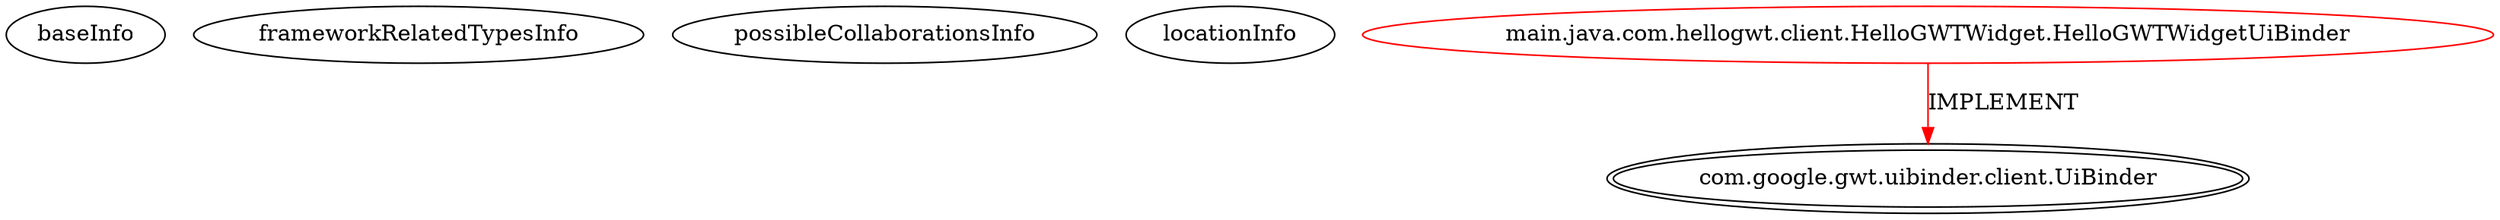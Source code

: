 digraph {
baseInfo[graphId=1274,category="extension_graph",isAnonymous=false,possibleRelation=false]
frameworkRelatedTypesInfo[0="com.google.gwt.uibinder.client.UiBinder"]
possibleCollaborationsInfo[]
locationInfo[projectName="dissdoc-hellogwt",filePath="/dissdoc-hellogwt/hellogwt-master/src/main/java/com/hellogwt/client/HelloGWTWidget.java",contextSignature="HelloGWTWidgetUiBinder",graphId="1274"]
0[label="main.java.com.hellogwt.client.HelloGWTWidget.HelloGWTWidgetUiBinder",vertexType="ROOT_CLIENT_CLASS_DECLARATION",isFrameworkType=false,color=red]
1[label="com.google.gwt.uibinder.client.UiBinder",vertexType="FRAMEWORK_INTERFACE_TYPE",isFrameworkType=true,peripheries=2]
0->1[label="IMPLEMENT",color=red]
}
